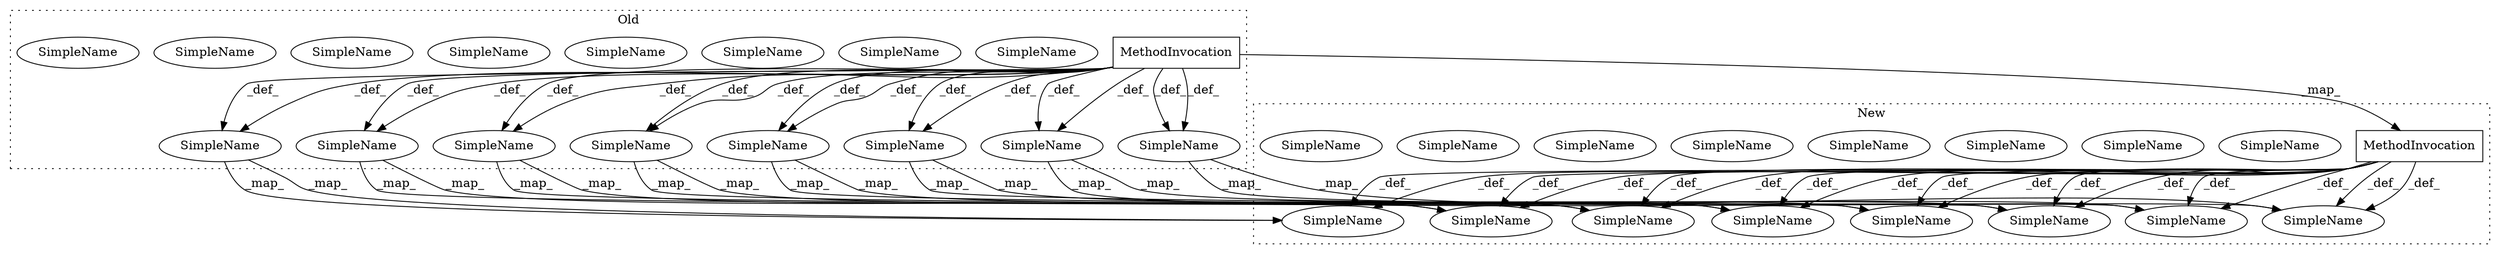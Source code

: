 digraph G {
subgraph cluster0 {
1 [label="MethodInvocation" a="32" s="8648,8659" l="10,1" shape="box"];
4 [label="SimpleName" a="42" s="10190" l="1" shape="ellipse"];
6 [label="SimpleName" a="42" s="10167" l="2" shape="ellipse"];
8 [label="SimpleName" a="42" s="9644" l="3" shape="ellipse"];
9 [label="SimpleName" a="42" s="11123" l="7" shape="ellipse"];
10 [label="SimpleName" a="42" s="10848" l="6" shape="ellipse"];
16 [label="SimpleName" a="42" s="11123" l="7" shape="ellipse"];
20 [label="SimpleName" a="42" s="11185" l="6" shape="ellipse"];
21 [label="SimpleName" a="42" s="9644" l="3" shape="ellipse"];
22 [label="SimpleName" a="42" s="11185" l="6" shape="ellipse"];
23 [label="SimpleName" a="42" s="10279" l="2" shape="ellipse"];
24 [label="SimpleName" a="42" s="10167" l="2" shape="ellipse"];
25 [label="SimpleName" a="42" s="10391" l="1" shape="ellipse"];
28 [label="SimpleName" a="42" s="10848" l="6" shape="ellipse"];
30 [label="SimpleName" a="42" s="10190" l="1" shape="ellipse"];
33 [label="SimpleName" a="42" s="10279" l="2" shape="ellipse"];
34 [label="SimpleName" a="42" s="10391" l="1" shape="ellipse"];
label = "Old";
style="dotted";
}
subgraph cluster1 {
2 [label="MethodInvocation" a="32" s="8712,8723" l="10,1" shape="box"];
3 [label="SimpleName" a="42" s="11218" l="7" shape="ellipse"];
5 [label="SimpleName" a="42" s="11280" l="6" shape="ellipse"];
7 [label="SimpleName" a="42" s="11280" l="6" shape="ellipse"];
11 [label="SimpleName" a="42" s="10277" l="1" shape="ellipse"];
12 [label="SimpleName" a="42" s="11218" l="7" shape="ellipse"];
13 [label="SimpleName" a="42" s="10366" l="2" shape="ellipse"];
14 [label="SimpleName" a="42" s="10254" l="2" shape="ellipse"];
15 [label="SimpleName" a="42" s="10366" l="2" shape="ellipse"];
17 [label="SimpleName" a="42" s="9731" l="3" shape="ellipse"];
18 [label="SimpleName" a="42" s="10254" l="2" shape="ellipse"];
19 [label="SimpleName" a="42" s="10478" l="1" shape="ellipse"];
26 [label="SimpleName" a="42" s="10939" l="6" shape="ellipse"];
27 [label="SimpleName" a="42" s="10277" l="1" shape="ellipse"];
29 [label="SimpleName" a="42" s="10478" l="1" shape="ellipse"];
31 [label="SimpleName" a="42" s="9731" l="3" shape="ellipse"];
32 [label="SimpleName" a="42" s="10939" l="6" shape="ellipse"];
label = "New";
style="dotted";
}
1 -> 24 [label="_def_"];
1 -> 34 [label="_def_"];
1 -> 2 [label="_map_"];
1 -> 9 [label="_def_"];
1 -> 10 [label="_def_"];
1 -> 20 [label="_def_"];
1 -> 24 [label="_def_"];
1 -> 23 [label="_def_"];
1 -> 8 [label="_def_"];
1 -> 4 [label="_def_"];
1 -> 8 [label="_def_"];
1 -> 34 [label="_def_"];
1 -> 20 [label="_def_"];
1 -> 10 [label="_def_"];
1 -> 23 [label="_def_"];
1 -> 4 [label="_def_"];
1 -> 9 [label="_def_"];
2 -> 5 [label="_def_"];
2 -> 31 [label="_def_"];
2 -> 13 [label="_def_"];
2 -> 26 [label="_def_"];
2 -> 3 [label="_def_"];
2 -> 14 [label="_def_"];
2 -> 3 [label="_def_"];
2 -> 5 [label="_def_"];
2 -> 27 [label="_def_"];
2 -> 29 [label="_def_"];
2 -> 26 [label="_def_"];
2 -> 31 [label="_def_"];
2 -> 14 [label="_def_"];
2 -> 13 [label="_def_"];
2 -> 27 [label="_def_"];
2 -> 29 [label="_def_"];
4 -> 27 [label="_map_"];
4 -> 27 [label="_map_"];
8 -> 31 [label="_map_"];
8 -> 31 [label="_map_"];
9 -> 3 [label="_map_"];
9 -> 3 [label="_map_"];
10 -> 26 [label="_map_"];
10 -> 26 [label="_map_"];
20 -> 5 [label="_map_"];
20 -> 5 [label="_map_"];
23 -> 13 [label="_map_"];
23 -> 13 [label="_map_"];
24 -> 14 [label="_map_"];
24 -> 14 [label="_map_"];
34 -> 29 [label="_map_"];
34 -> 29 [label="_map_"];
}